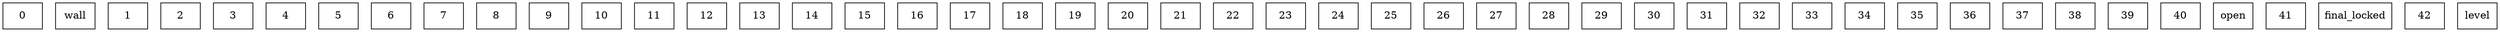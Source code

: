 graph room {
 node [shape="box"]; 0wall [pos="1,1!"]; 1wall [pos="2,1!"]; 2wall [pos="3,1!"]; 3wall [pos="4,1!"]; 4wall [pos="5,1!"]; 5wall [pos="6,1!"]; 6wall [pos="8,1!"]; 7wall [pos="9,1!"]; 8wall [pos="10,1!"]; 9wall [pos="11,1!"]; 10wall [pos="12,1!"]; 11wall [pos="13,1!"]; 12wall [pos="14,1!"]; 13wall [pos="1,2!"]; 14wall [pos="14,2!"]; 15wall [pos="1,3!"]; 16wall [pos="14,3!"]; 17wall [pos="1,4!"]; 18wall [pos="14,4!"]; 19wall [pos="1,5!"]; 20wall [pos="14,5!"]; 21wall [pos="1,6!"]; 22wall [pos="14,6!"]; 23wall [pos="1,7!"]; 24wall [pos="14,7!"]; 25wall [pos="1,8!"]; 26wall [pos="14,8!"]; 27wall [pos="1,9!"]; 28wall [pos="2,9!"]; 29wall [pos="3,9!"]; 30wall [pos="4,9!"]; 31wall [pos="5,9!"]; 32wall [pos="6,9!"]; 33wall [pos="8,9!"]; 34wall [pos="9,9!"]; 35wall [pos="10,9!"]; 36wall [pos="11,9!"]; 37wall [pos="12,9!"]; 38wall [pos="13,9!"]; 39wall [pos="14,9!"]; 40open [pos="7,1!"]; 41final_locked [pos="7,9!"]; 42level [pos="9,6!"]; }